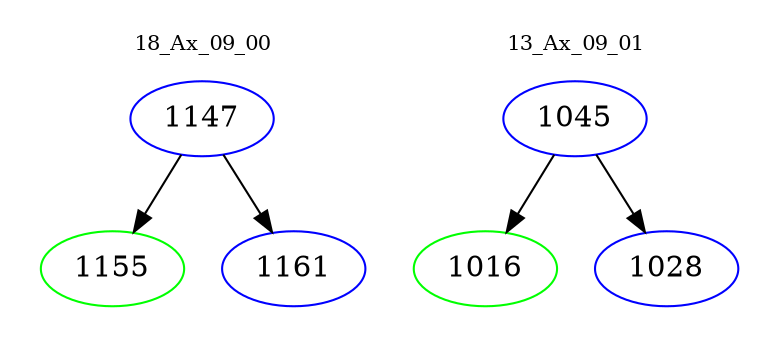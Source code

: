 digraph{
subgraph cluster_0 {
color = white
label = "18_Ax_09_00";
fontsize=10;
T0_1147 [label="1147", color="blue"]
T0_1147 -> T0_1155 [color="black"]
T0_1155 [label="1155", color="green"]
T0_1147 -> T0_1161 [color="black"]
T0_1161 [label="1161", color="blue"]
}
subgraph cluster_1 {
color = white
label = "13_Ax_09_01";
fontsize=10;
T1_1045 [label="1045", color="blue"]
T1_1045 -> T1_1016 [color="black"]
T1_1016 [label="1016", color="green"]
T1_1045 -> T1_1028 [color="black"]
T1_1028 [label="1028", color="blue"]
}
}
